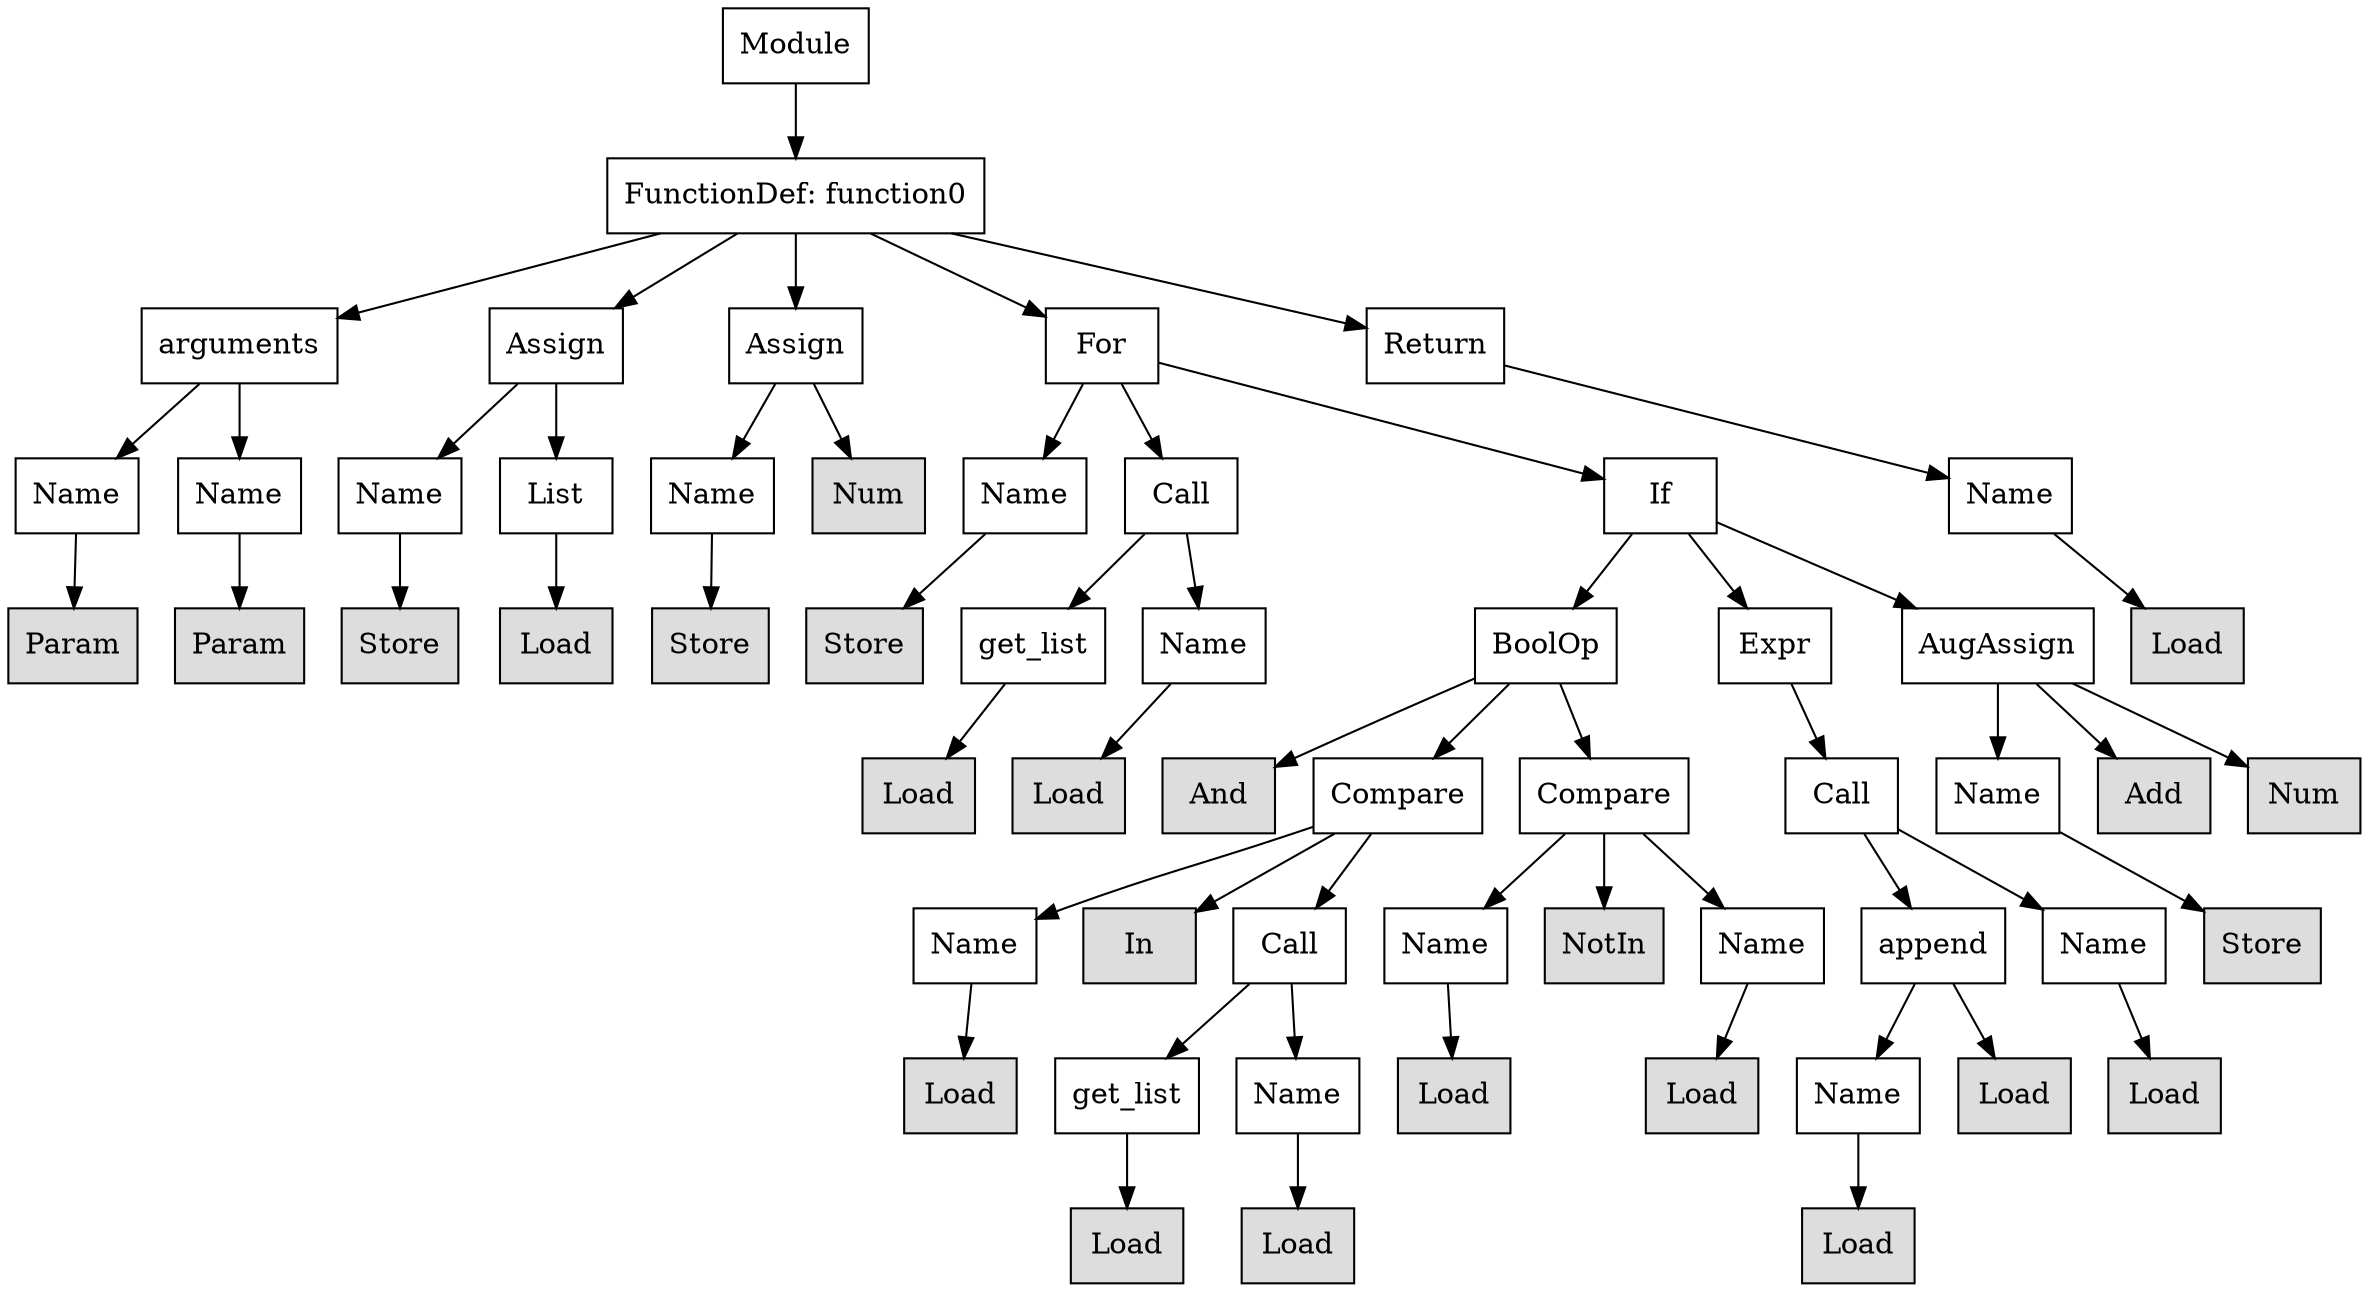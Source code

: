 digraph G {
n0 [shape=rect, label="Module"];
n1 [shape=rect, label="FunctionDef: function0"];
n2 [shape=rect, label="arguments"];
n3 [shape=rect, label="Assign"];
n4 [shape=rect, label="Assign"];
n5 [shape=rect, label="For"];
n6 [shape=rect, label="Return"];
n7 [shape=rect, label="Name"];
n8 [shape=rect, label="Name"];
n9 [shape=rect, label="Name"];
n10 [shape=rect, label="List"];
n11 [shape=rect, label="Name"];
n12 [shape=rect, label="Num" style="filled" fillcolor="#dddddd"];
n13 [shape=rect, label="Name"];
n14 [shape=rect, label="Call"];
n15 [shape=rect, label="If"];
n16 [shape=rect, label="Name"];
n17 [shape=rect, label="Param" style="filled" fillcolor="#dddddd"];
n18 [shape=rect, label="Param" style="filled" fillcolor="#dddddd"];
n19 [shape=rect, label="Store" style="filled" fillcolor="#dddddd"];
n20 [shape=rect, label="Load" style="filled" fillcolor="#dddddd"];
n21 [shape=rect, label="Store" style="filled" fillcolor="#dddddd"];
n22 [shape=rect, label="Store" style="filled" fillcolor="#dddddd"];
n23 [shape=rect, label="get_list"];
n24 [shape=rect, label="Name"];
n25 [shape=rect, label="BoolOp"];
n26 [shape=rect, label="Expr"];
n27 [shape=rect, label="AugAssign"];
n28 [shape=rect, label="Load" style="filled" fillcolor="#dddddd"];
n29 [shape=rect, label="Load" style="filled" fillcolor="#dddddd"];
n30 [shape=rect, label="Load" style="filled" fillcolor="#dddddd"];
n31 [shape=rect, label="And" style="filled" fillcolor="#dddddd"];
n32 [shape=rect, label="Compare"];
n33 [shape=rect, label="Compare"];
n34 [shape=rect, label="Call"];
n35 [shape=rect, label="Name"];
n36 [shape=rect, label="Add" style="filled" fillcolor="#dddddd"];
n37 [shape=rect, label="Num" style="filled" fillcolor="#dddddd"];
n38 [shape=rect, label="Name"];
n39 [shape=rect, label="In" style="filled" fillcolor="#dddddd"];
n40 [shape=rect, label="Call"];
n41 [shape=rect, label="Name"];
n42 [shape=rect, label="NotIn" style="filled" fillcolor="#dddddd"];
n43 [shape=rect, label="Name"];
n44 [shape=rect, label="append"];
n45 [shape=rect, label="Name"];
n46 [shape=rect, label="Store" style="filled" fillcolor="#dddddd"];
n47 [shape=rect, label="Load" style="filled" fillcolor="#dddddd"];
n48 [shape=rect, label="get_list"];
n49 [shape=rect, label="Name"];
n50 [shape=rect, label="Load" style="filled" fillcolor="#dddddd"];
n51 [shape=rect, label="Load" style="filled" fillcolor="#dddddd"];
n52 [shape=rect, label="Name"];
n53 [shape=rect, label="Load" style="filled" fillcolor="#dddddd"];
n54 [shape=rect, label="Load" style="filled" fillcolor="#dddddd"];
n55 [shape=rect, label="Load" style="filled" fillcolor="#dddddd"];
n56 [shape=rect, label="Load" style="filled" fillcolor="#dddddd"];
n57 [shape=rect, label="Load" style="filled" fillcolor="#dddddd"];
n0 -> n1;
n1 -> n2;
n1 -> n3;
n1 -> n4;
n1 -> n5;
n1 -> n6;
n2 -> n7;
n2 -> n8;
n3 -> n9;
n3 -> n10;
n4 -> n11;
n4 -> n12;
n5 -> n13;
n5 -> n14;
n5 -> n15;
n6 -> n16;
n7 -> n17;
n8 -> n18;
n9 -> n19;
n10 -> n20;
n11 -> n21;
n13 -> n22;
n14 -> n23;
n14 -> n24;
n15 -> n25;
n15 -> n26;
n15 -> n27;
n16 -> n28;
n23 -> n29;
n24 -> n30;
n25 -> n31;
n25 -> n32;
n25 -> n33;
n26 -> n34;
n27 -> n35;
n27 -> n36;
n27 -> n37;
n32 -> n38;
n32 -> n39;
n32 -> n40;
n33 -> n41;
n33 -> n42;
n33 -> n43;
n34 -> n44;
n34 -> n45;
n35 -> n46;
n38 -> n47;
n40 -> n48;
n40 -> n49;
n41 -> n50;
n43 -> n51;
n44 -> n52;
n44 -> n53;
n45 -> n54;
n48 -> n55;
n49 -> n56;
n52 -> n57;
}
